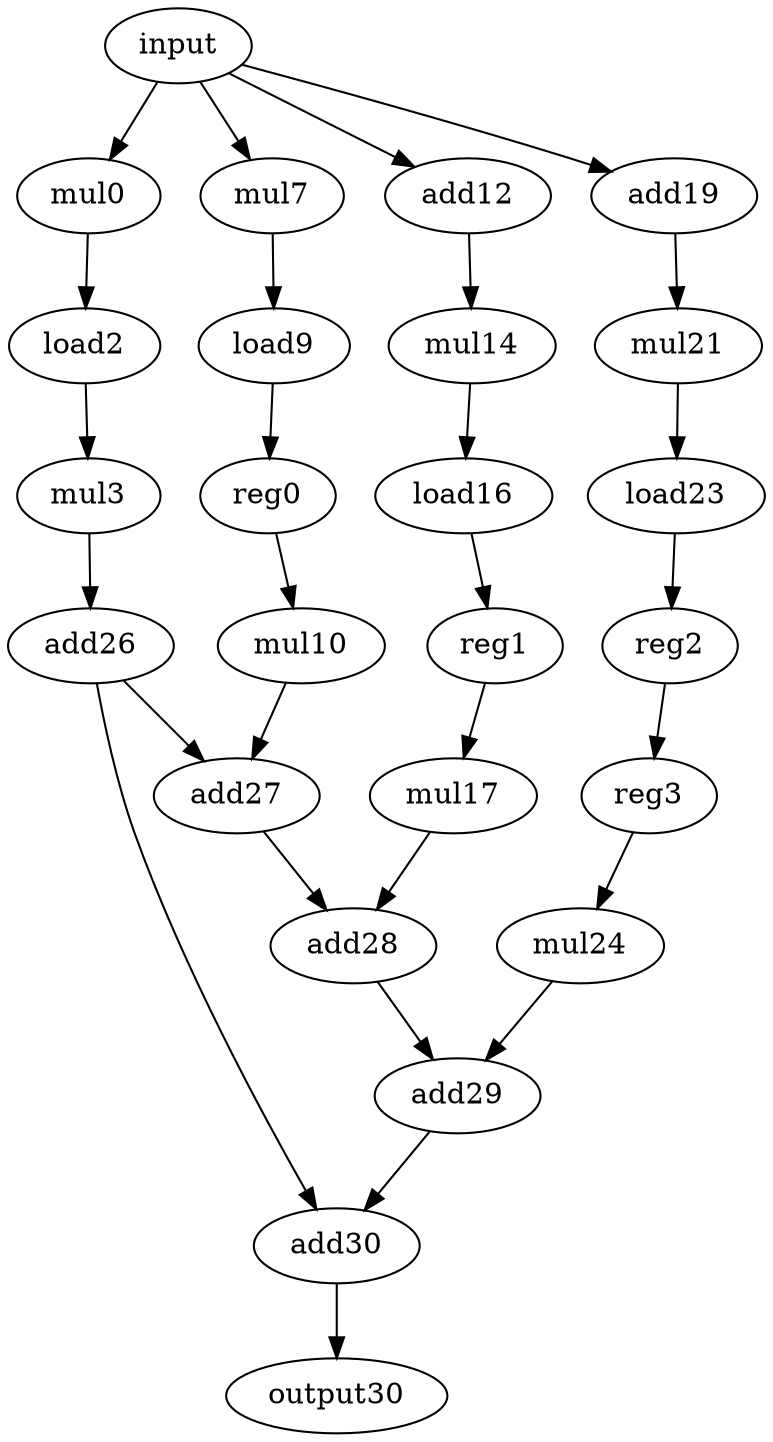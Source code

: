 digraph "mults1" {
    0 [label = mul0;op = muli;value = 1;];
    1 [label = load2;op = reg;];
    2 [label = mul3;op = muli;value = 1;];
    3 [label = input;op = in;];
    4 [label = mul7;op = muli;value = 1;];
    5 [label = load9;op = reg;];
    6 [label = mul10;op = muli;value = 1;];
    7 [label = add12;op = addi;value = 1;];
    8 [label = mul14;op = muli;value = 1;];
    9 [label = load16;op = reg;];
    10 [label = mul17;op = muli;value = 1;];
    11 [label = add19;op = addi;value = 1;];
    12 [label = mul21;op = muli;value = 1;];
    13 [label = load23;op = reg;];
    14 [label = mul24;op = muli;value = 1;];
    15 [label = add26;op = addi;value = 1;];
    16 [label = add27;op = add;];
    17 [label = add28;op = add;];
    18 [label = add29;op = add;];
    19 [label = output30;op = output;];
    20 [label = reg0;op = reg;];
    21 [label = reg1;op = reg;];
    22 [label = reg2;op = reg;];
    23 [label = reg3;op = reg;];
    24 [label = add30;op = add;];
    1 -> 2 [weight = 0;];
    2 -> 15 [weight = 0;];
    3 -> 4 [weight = 0;];
    3 -> 0 [weight = 0;];
    3 -> 7 [weight = 0;];
    3 -> 11 [weight = 0;];
    5 -> 20 [weight = 0;];
    20 -> 6 [weight = 0;];
    6 -> 16 [weight = 0;];
    7 -> 8 [weight = 0;];
    9 -> 21 [weight = 0;];
    21 -> 10 [weight = 0;];
    10 -> 17 [weight = 0;];
    11 -> 12 [weight = 0;];
    13 -> 22 [weight = 0;];
    22 -> 23 [weight = 0;];
    23 -> 14 [weight = 0;];
    14 -> 18 [weight = 0;];
    15 -> 16 [weight = 0;];
    16 -> 17 [weight = 0;];
    17 -> 18 [weight = 0;];
    18 -> 24 [weight = 0;];
    24 -> 19 [weight = 0;];
    15 -> 24 [weight = 0;];
    0 -> 1 [weight = 0;];
    4 -> 5 [weight = 0;];
    8 -> 9 [weight = 0;];
    12 -> 13 [weight = 0;];
}